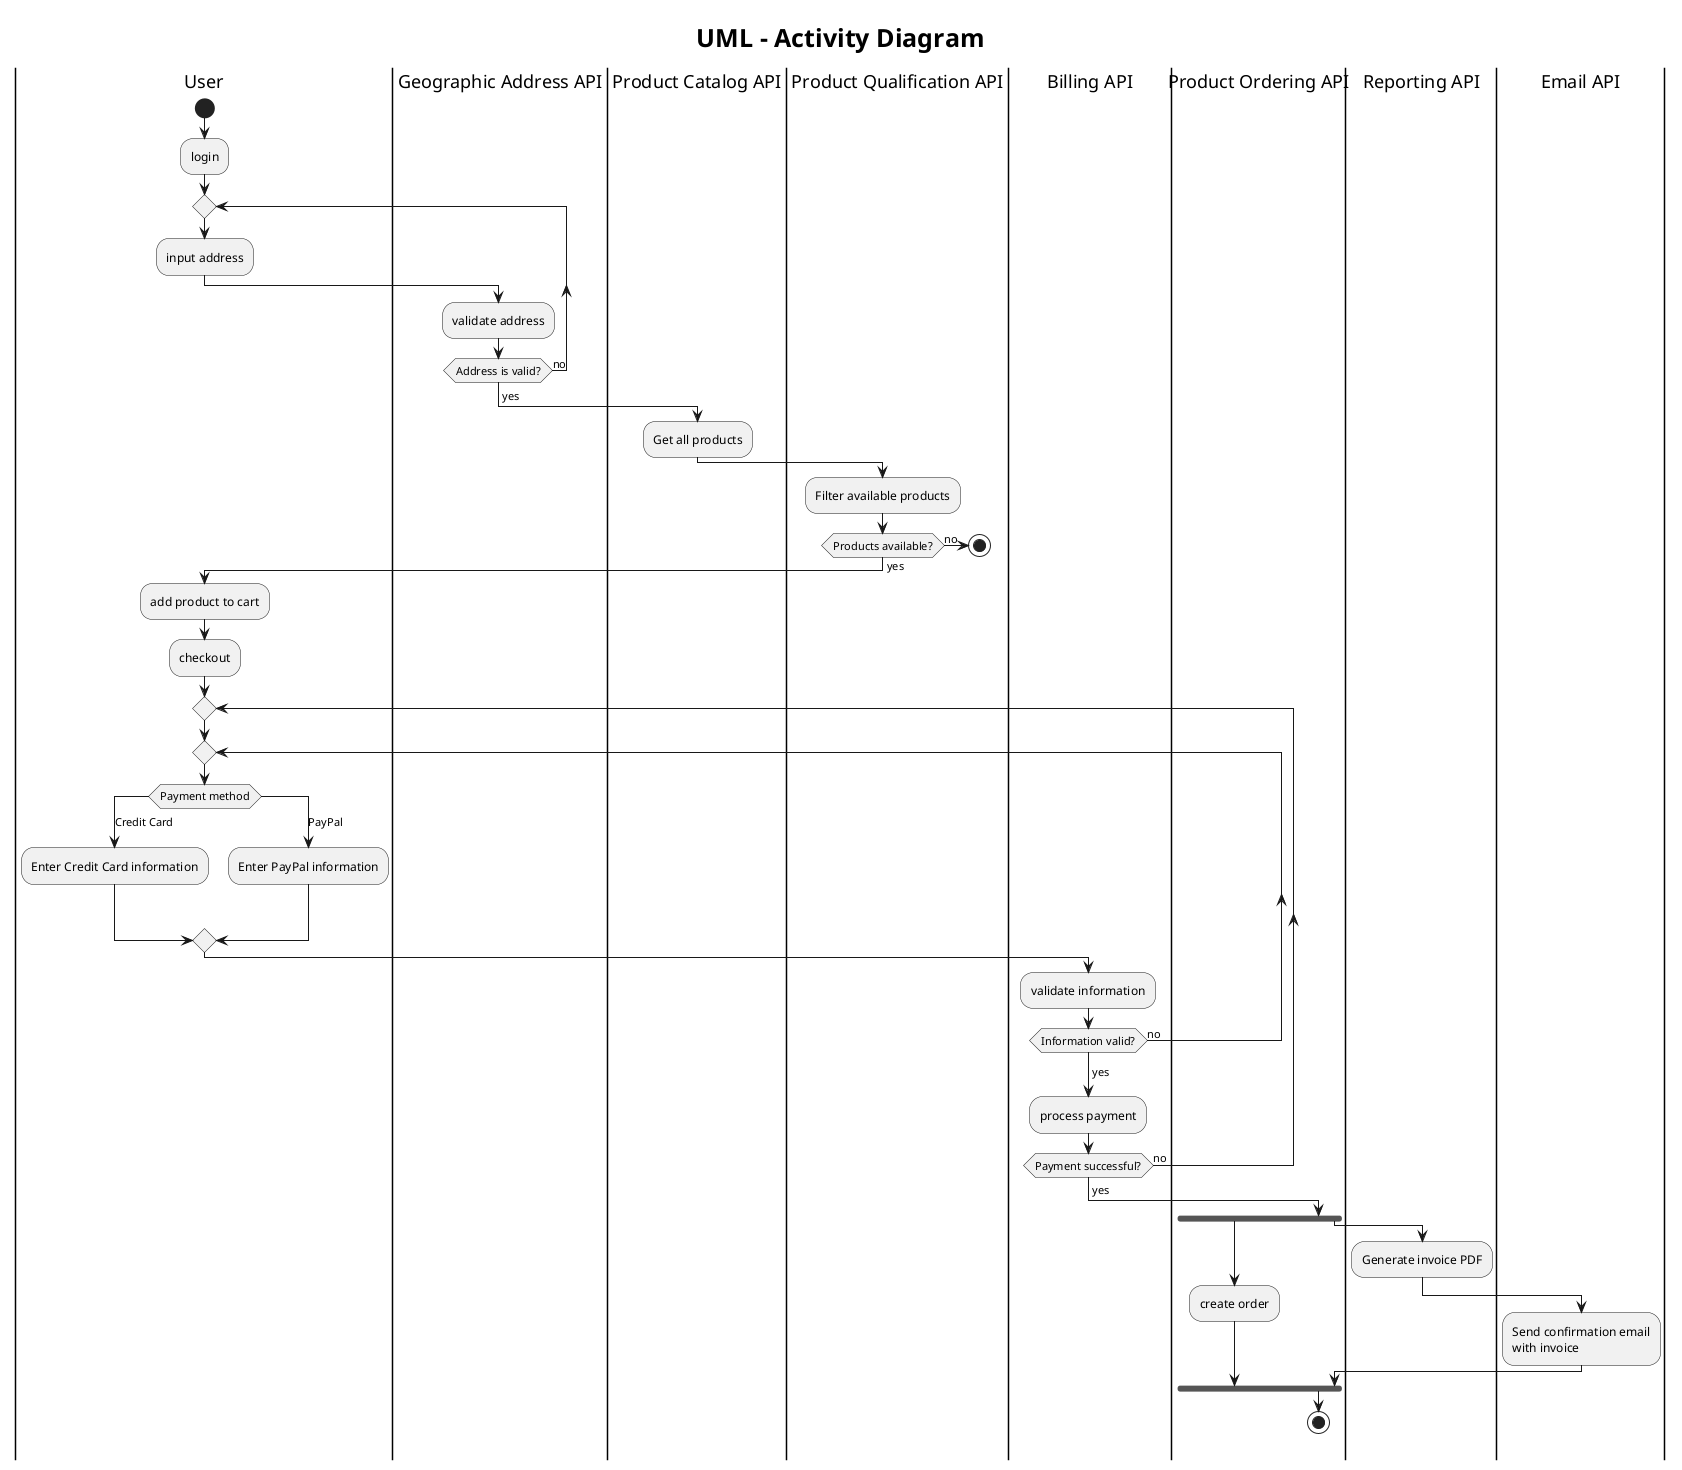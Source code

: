 @startuml
skinparam titleFontSize 25

title
UML - Activity Diagram
end title

|User|
start
:login;
repeat
:input address;
|Geographic Address API|
:validate address;
repeat while (Address is valid?) is (no)
-> yes;
|Product Catalog API|
:Get all products;
|Product Qualification API|
:Filter available products;
if (Products available?) then (yes)
    |User|
    :add product to cart;
    :checkout;
    repeat
    repeat
    switch (Payment method)
    case (Credit Card)
        :Enter Credit Card information;
    case (PayPal)
        |User|
        :Enter PayPal information;
    endswitch
    |Billing API|
    :validate information;
     repeat while (Information valid?) is (no)
     -> yes;
    :process payment;
    repeat while (Payment successful?) is (no)
    -> yes;
     |Product Ordering API|
    fork
       |Product Ordering API|
       :create order;
    fork again
        |Reporting API|
        :Generate invoice PDF;
        |Email API|
        :Send confirmation email\nwith invoice;
    |Product Ordering API|
    end fork
    |Product Ordering API|
    stop
    else (no)
        |Product Qualification API|
        stop
endif

@enduml